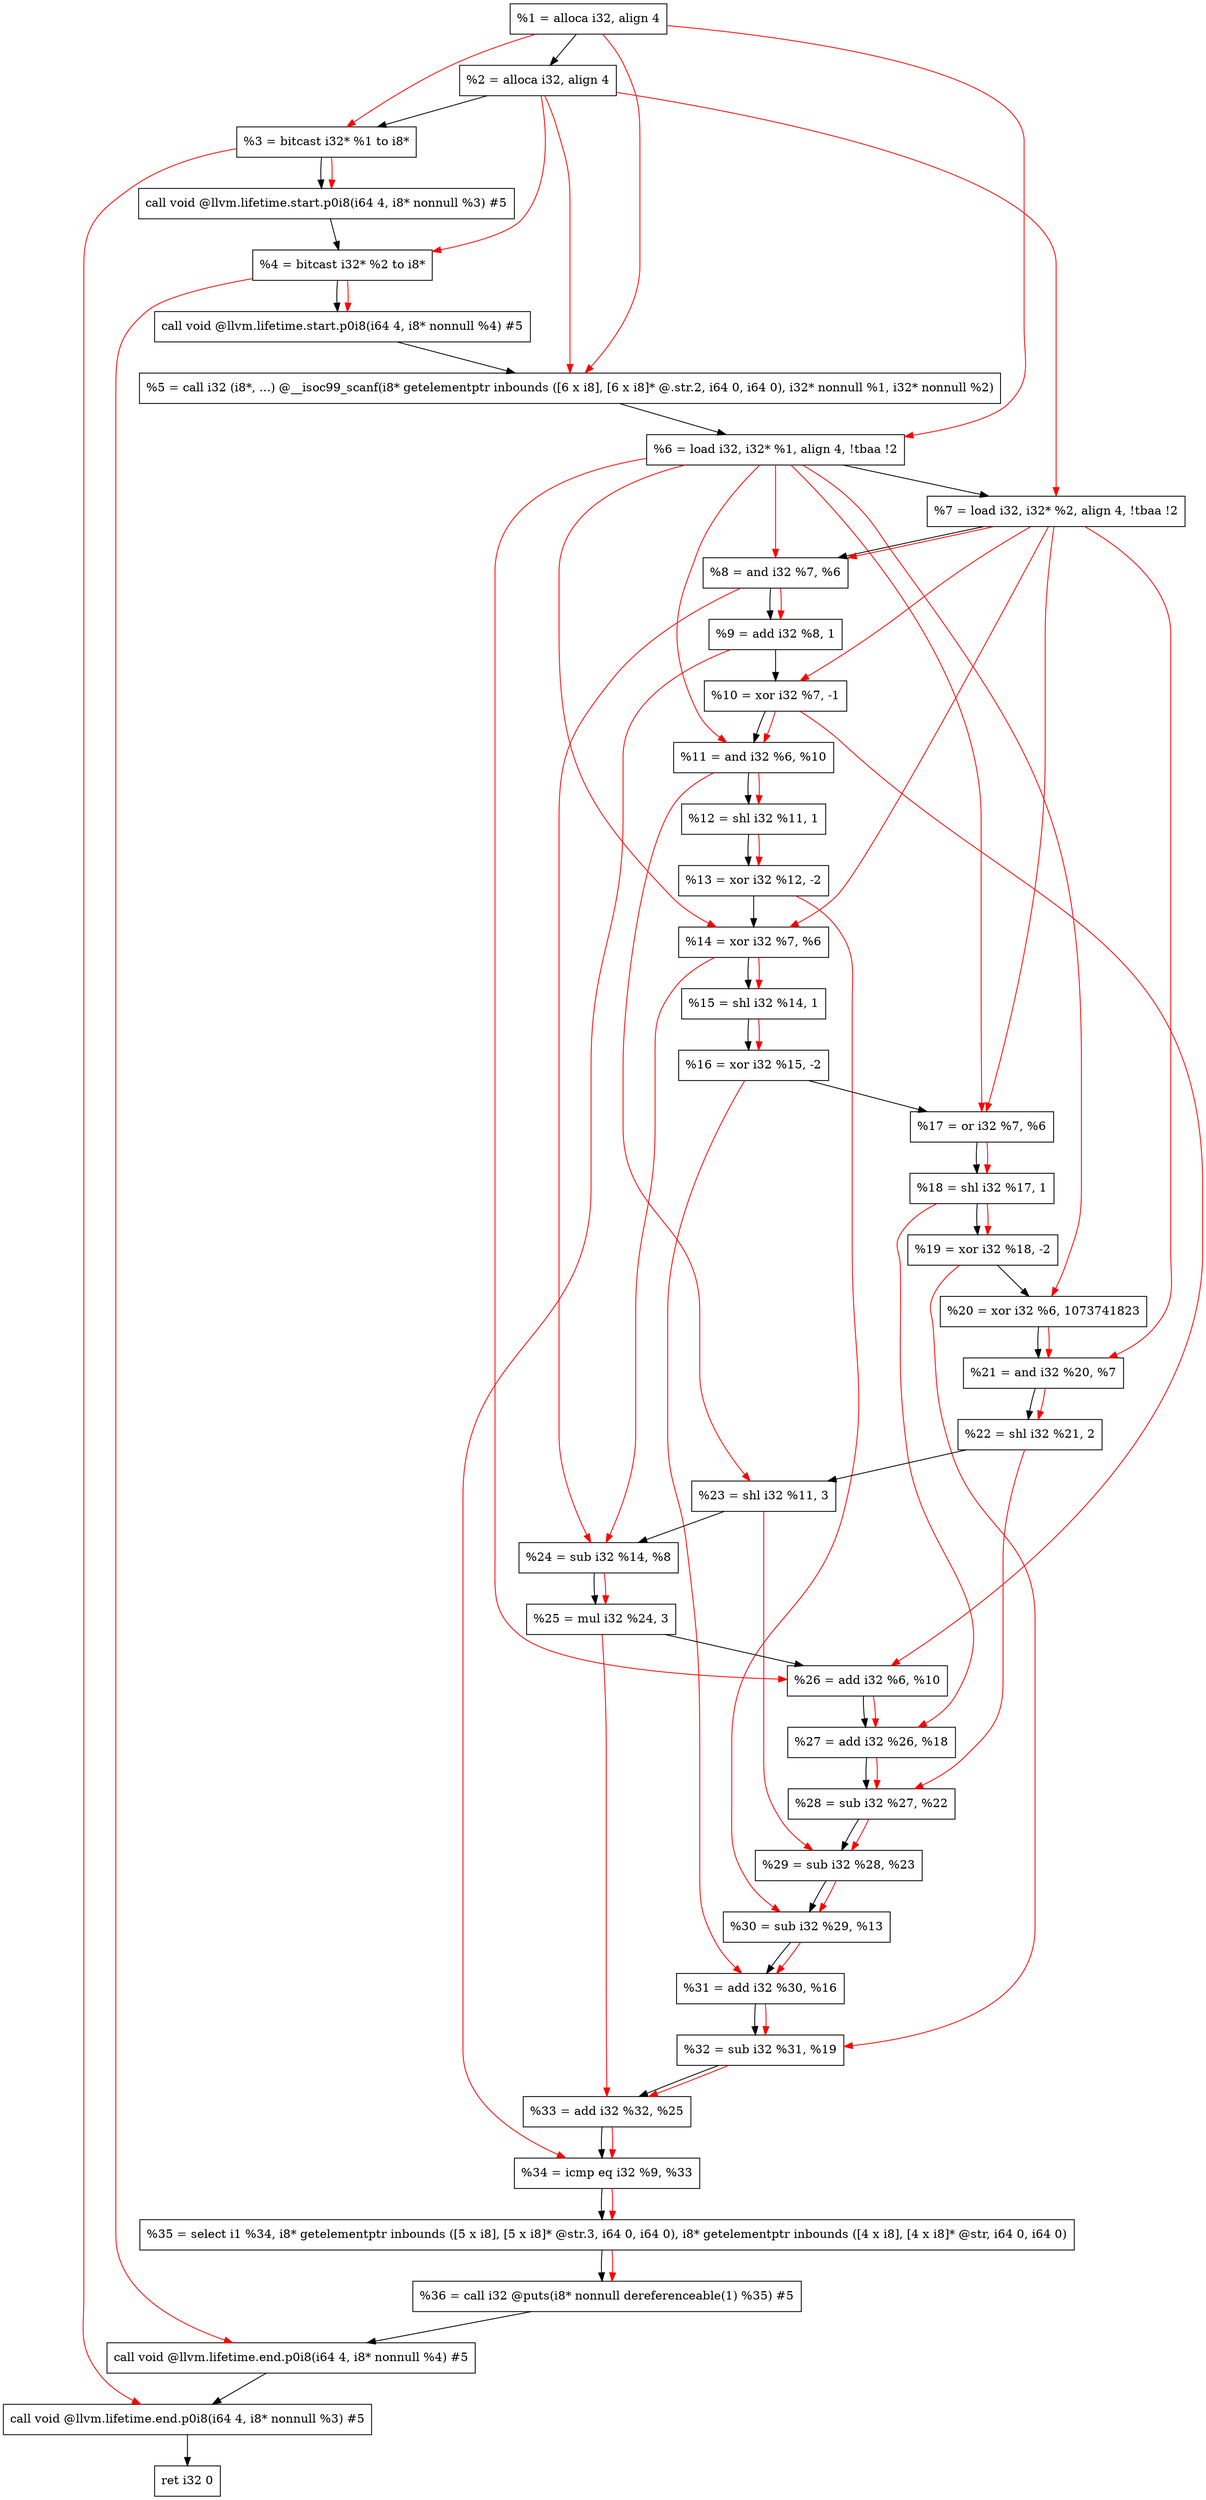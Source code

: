 digraph "DFG for'main' function" {
	Node0x1536f48[shape=record, label="  %1 = alloca i32, align 4"];
	Node0x1536fc8[shape=record, label="  %2 = alloca i32, align 4"];
	Node0x1537058[shape=record, label="  %3 = bitcast i32* %1 to i8*"];
	Node0x15374b8[shape=record, label="  call void @llvm.lifetime.start.p0i8(i64 4, i8* nonnull %3) #5"];
	Node0x1537598[shape=record, label="  %4 = bitcast i32* %2 to i8*"];
	Node0x15376b8[shape=record, label="  call void @llvm.lifetime.start.p0i8(i64 4, i8* nonnull %4) #5"];
	Node0x15378f0[shape=record, label="  %5 = call i32 (i8*, ...) @__isoc99_scanf(i8* getelementptr inbounds ([6 x i8], [6 x i8]* @.str.2, i64 0, i64 0), i32* nonnull %1, i32* nonnull %2)"];
	Node0x15379a8[shape=record, label="  %6 = load i32, i32* %1, align 4, !tbaa !2"];
	Node0x1538918[shape=record, label="  %7 = load i32, i32* %2, align 4, !tbaa !2"];
	Node0x1538fa0[shape=record, label="  %8 = and i32 %7, %6"];
	Node0x1539010[shape=record, label="  %9 = add i32 %8, 1"];
	Node0x1539080[shape=record, label="  %10 = xor i32 %7, -1"];
	Node0x15390f0[shape=record, label="  %11 = and i32 %6, %10"];
	Node0x1539160[shape=record, label="  %12 = shl i32 %11, 1"];
	Node0x15391d0[shape=record, label="  %13 = xor i32 %12, -2"];
	Node0x1539240[shape=record, label="  %14 = xor i32 %7, %6"];
	Node0x15392b0[shape=record, label="  %15 = shl i32 %14, 1"];
	Node0x1539320[shape=record, label="  %16 = xor i32 %15, -2"];
	Node0x1539390[shape=record, label="  %17 = or i32 %7, %6"];
	Node0x1539400[shape=record, label="  %18 = shl i32 %17, 1"];
	Node0x1539470[shape=record, label="  %19 = xor i32 %18, -2"];
	Node0x15394e0[shape=record, label="  %20 = xor i32 %6, 1073741823"];
	Node0x1539550[shape=record, label="  %21 = and i32 %20, %7"];
	Node0x15395c0[shape=record, label="  %22 = shl i32 %21, 2"];
	Node0x1539630[shape=record, label="  %23 = shl i32 %11, 3"];
	Node0x15396a0[shape=record, label="  %24 = sub i32 %14, %8"];
	Node0x1539710[shape=record, label="  %25 = mul i32 %24, 3"];
	Node0x1539780[shape=record, label="  %26 = add i32 %6, %10"];
	Node0x15397f0[shape=record, label="  %27 = add i32 %26, %18"];
	Node0x1539860[shape=record, label="  %28 = sub i32 %27, %22"];
	Node0x15398d0[shape=record, label="  %29 = sub i32 %28, %23"];
	Node0x1539940[shape=record, label="  %30 = sub i32 %29, %13"];
	Node0x15399b0[shape=record, label="  %31 = add i32 %30, %16"];
	Node0x1539a20[shape=record, label="  %32 = sub i32 %31, %19"];
	Node0x1539ca0[shape=record, label="  %33 = add i32 %32, %25"];
	Node0x1539d10[shape=record, label="  %34 = icmp eq i32 %9, %33"];
	Node0x14d79d8[shape=record, label="  %35 = select i1 %34, i8* getelementptr inbounds ([5 x i8], [5 x i8]* @str.3, i64 0, i64 0), i8* getelementptr inbounds ([4 x i8], [4 x i8]* @str, i64 0, i64 0)"];
	Node0x1539da0[shape=record, label="  %36 = call i32 @puts(i8* nonnull dereferenceable(1) %35) #5"];
	Node0x1539ff8[shape=record, label="  call void @llvm.lifetime.end.p0i8(i64 4, i8* nonnull %4) #5"];
	Node0x153a158[shape=record, label="  call void @llvm.lifetime.end.p0i8(i64 4, i8* nonnull %3) #5"];
	Node0x153a218[shape=record, label="  ret i32 0"];
	Node0x1536f48 -> Node0x1536fc8;
	Node0x1536fc8 -> Node0x1537058;
	Node0x1537058 -> Node0x15374b8;
	Node0x15374b8 -> Node0x1537598;
	Node0x1537598 -> Node0x15376b8;
	Node0x15376b8 -> Node0x15378f0;
	Node0x15378f0 -> Node0x15379a8;
	Node0x15379a8 -> Node0x1538918;
	Node0x1538918 -> Node0x1538fa0;
	Node0x1538fa0 -> Node0x1539010;
	Node0x1539010 -> Node0x1539080;
	Node0x1539080 -> Node0x15390f0;
	Node0x15390f0 -> Node0x1539160;
	Node0x1539160 -> Node0x15391d0;
	Node0x15391d0 -> Node0x1539240;
	Node0x1539240 -> Node0x15392b0;
	Node0x15392b0 -> Node0x1539320;
	Node0x1539320 -> Node0x1539390;
	Node0x1539390 -> Node0x1539400;
	Node0x1539400 -> Node0x1539470;
	Node0x1539470 -> Node0x15394e0;
	Node0x15394e0 -> Node0x1539550;
	Node0x1539550 -> Node0x15395c0;
	Node0x15395c0 -> Node0x1539630;
	Node0x1539630 -> Node0x15396a0;
	Node0x15396a0 -> Node0x1539710;
	Node0x1539710 -> Node0x1539780;
	Node0x1539780 -> Node0x15397f0;
	Node0x15397f0 -> Node0x1539860;
	Node0x1539860 -> Node0x15398d0;
	Node0x15398d0 -> Node0x1539940;
	Node0x1539940 -> Node0x15399b0;
	Node0x15399b0 -> Node0x1539a20;
	Node0x1539a20 -> Node0x1539ca0;
	Node0x1539ca0 -> Node0x1539d10;
	Node0x1539d10 -> Node0x14d79d8;
	Node0x14d79d8 -> Node0x1539da0;
	Node0x1539da0 -> Node0x1539ff8;
	Node0x1539ff8 -> Node0x153a158;
	Node0x153a158 -> Node0x153a218;
edge [color=red]
	Node0x1536f48 -> Node0x1537058;
	Node0x1537058 -> Node0x15374b8;
	Node0x1536fc8 -> Node0x1537598;
	Node0x1537598 -> Node0x15376b8;
	Node0x1536f48 -> Node0x15378f0;
	Node0x1536fc8 -> Node0x15378f0;
	Node0x1536f48 -> Node0x15379a8;
	Node0x1536fc8 -> Node0x1538918;
	Node0x1538918 -> Node0x1538fa0;
	Node0x15379a8 -> Node0x1538fa0;
	Node0x1538fa0 -> Node0x1539010;
	Node0x1538918 -> Node0x1539080;
	Node0x15379a8 -> Node0x15390f0;
	Node0x1539080 -> Node0x15390f0;
	Node0x15390f0 -> Node0x1539160;
	Node0x1539160 -> Node0x15391d0;
	Node0x1538918 -> Node0x1539240;
	Node0x15379a8 -> Node0x1539240;
	Node0x1539240 -> Node0x15392b0;
	Node0x15392b0 -> Node0x1539320;
	Node0x1538918 -> Node0x1539390;
	Node0x15379a8 -> Node0x1539390;
	Node0x1539390 -> Node0x1539400;
	Node0x1539400 -> Node0x1539470;
	Node0x15379a8 -> Node0x15394e0;
	Node0x15394e0 -> Node0x1539550;
	Node0x1538918 -> Node0x1539550;
	Node0x1539550 -> Node0x15395c0;
	Node0x15390f0 -> Node0x1539630;
	Node0x1539240 -> Node0x15396a0;
	Node0x1538fa0 -> Node0x15396a0;
	Node0x15396a0 -> Node0x1539710;
	Node0x15379a8 -> Node0x1539780;
	Node0x1539080 -> Node0x1539780;
	Node0x1539780 -> Node0x15397f0;
	Node0x1539400 -> Node0x15397f0;
	Node0x15397f0 -> Node0x1539860;
	Node0x15395c0 -> Node0x1539860;
	Node0x1539860 -> Node0x15398d0;
	Node0x1539630 -> Node0x15398d0;
	Node0x15398d0 -> Node0x1539940;
	Node0x15391d0 -> Node0x1539940;
	Node0x1539940 -> Node0x15399b0;
	Node0x1539320 -> Node0x15399b0;
	Node0x15399b0 -> Node0x1539a20;
	Node0x1539470 -> Node0x1539a20;
	Node0x1539a20 -> Node0x1539ca0;
	Node0x1539710 -> Node0x1539ca0;
	Node0x1539010 -> Node0x1539d10;
	Node0x1539ca0 -> Node0x1539d10;
	Node0x1539d10 -> Node0x14d79d8;
	Node0x14d79d8 -> Node0x1539da0;
	Node0x1537598 -> Node0x1539ff8;
	Node0x1537058 -> Node0x153a158;
}
